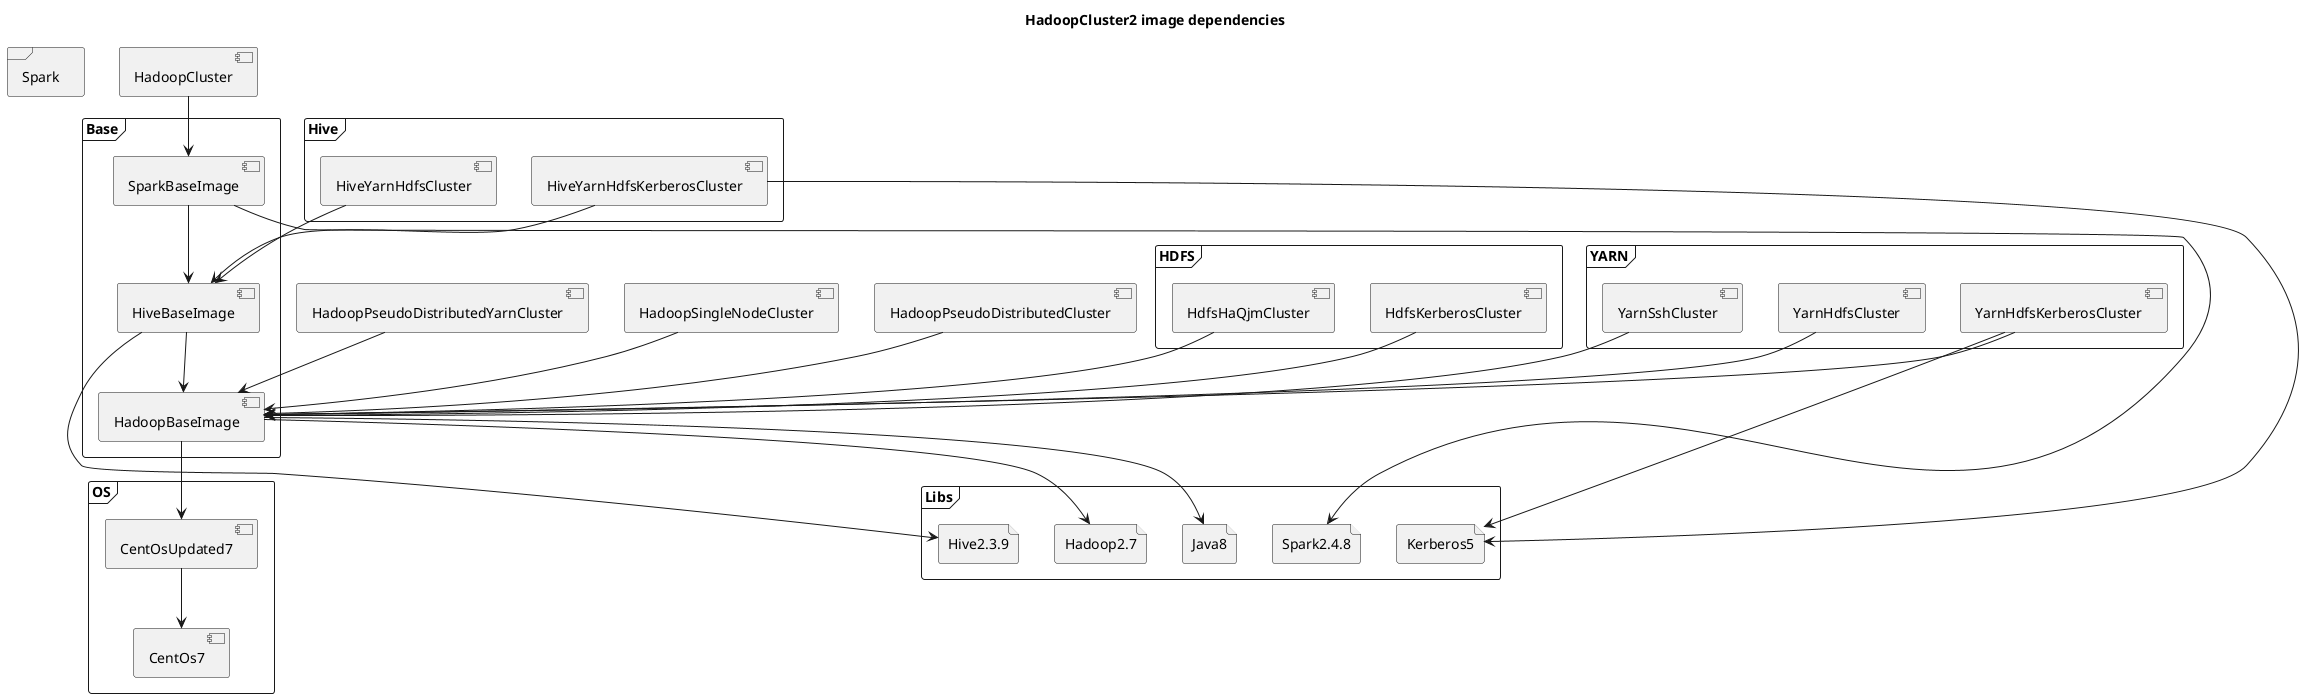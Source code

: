 @startuml
'https://plantuml.com/component-diagram

title "HadoopCluster2 image dependencies"

frame OS {
    component CentOs7
    component CentOsUpdated7
}
frame Libs {
    file Hadoop2.7
    file Java8
    file Hive2.3.9
    file Spark2.4.8
    file Kerberos5
}
frame Base {
    component HadoopBaseImage
    component HiveBaseImage
    component SparkBaseImage
    HadoopBaseImage --> CentOsUpdated7
    HadoopBaseImage --> Hadoop2.7
    HadoopBaseImage --> Java8
    HiveBaseImage --> HadoopBaseImage
    HiveBaseImage --> Hive2.3.9
}
component HadoopCluster
component HadoopPseudoDistributedCluster
component HadoopPseudoDistributedYarnCluster
component HadoopSingleNodeCluster
frame HDFS {
    component HdfsKerberosCluster
    component HdfsHaQjmCluster
    HdfsKerberosCluster --> HadoopBaseImage
    HdfsHaQjmCluster --> HadoopBaseImage
}
frame YARN {
    component YarnHdfsCluster
    component YarnHdfsKerberosCluster
    component YarnSshCluster
    YarnHdfsCluster --> HadoopBaseImage
    YarnHdfsKerberosCluster --> HadoopBaseImage
    YarnHdfsKerberosCluster --> Kerberos5
    YarnSshCluster --> HadoopBaseImage
}
frame Hive {
    component HiveYarnHdfsCluster
    component HiveYarnHdfsKerberosCluster
    HiveYarnHdfsKerberosCluster --> HiveBaseImage
    HiveYarnHdfsKerberosCluster --> Kerberos5
    HiveYarnHdfsCluster --> HiveBaseImage
}
frame Spark {
    SparkBaseImage --> HiveBaseImage
    SparkBaseImage --> Spark2.4.8
}

CentOsUpdated7 --> CentOs7
HadoopCluster --> SparkBaseImage
HadoopPseudoDistributedCluster --> HadoopBaseImage
HadoopPseudoDistributedYarnCluster --> HadoopBaseImage
HadoopSingleNodeCluster --> HadoopBaseImage

@enduml